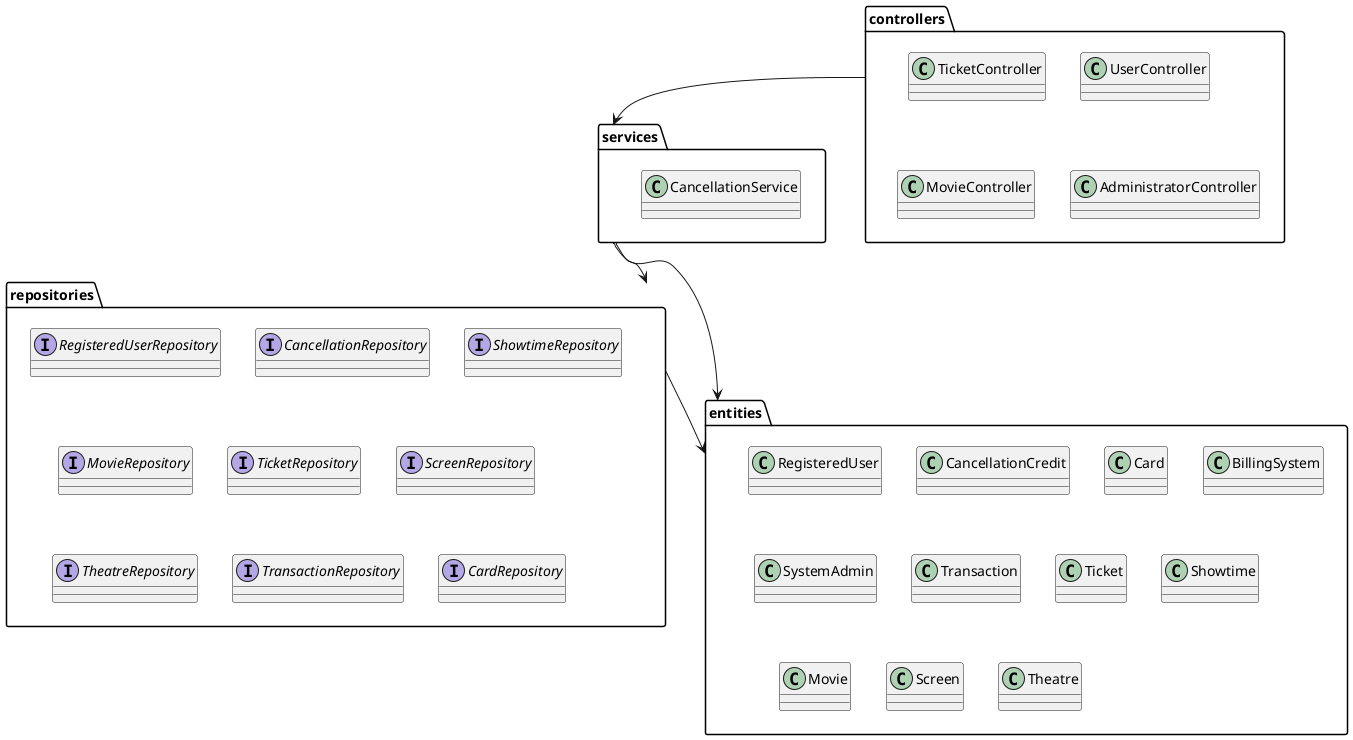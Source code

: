 @startuml
package controllers {

class UserController
class TicketController
class MovieController
class AdministratorController
}

package repositories {
interface RegisteredUserRepository
interface CancellationRepository
interface ShowtimeRepository
interface MovieRepository
interface TicketRepository
interface ScreenRepository
interface TheatreRepository
interface TransactionRepository
interface CardRepository

}

package services {
class CancellationService
}

package entities {

class RegisteredUser
class CancellationCredit
class Card
class BillingSystem
class SystemAdmin
class Transaction
class Ticket
class Showtime 
class Movie
class Screen
class Theatre
}

controllers --> services 
services --> repositories 
services --> entities
repositories --> entities
@enduml